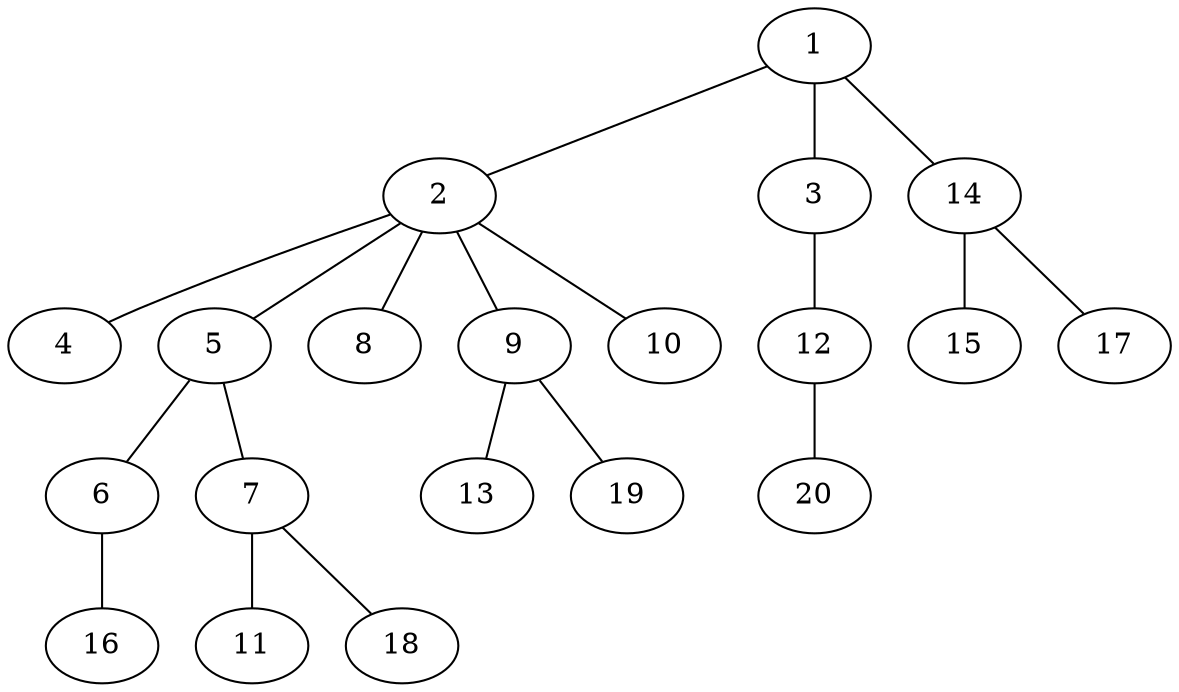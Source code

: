 graph graphname {1--2
1--3
1--14
2--4
2--5
2--8
2--9
2--10
3--12
5--6
5--7
6--16
7--11
7--18
9--13
9--19
12--20
14--15
14--17
}